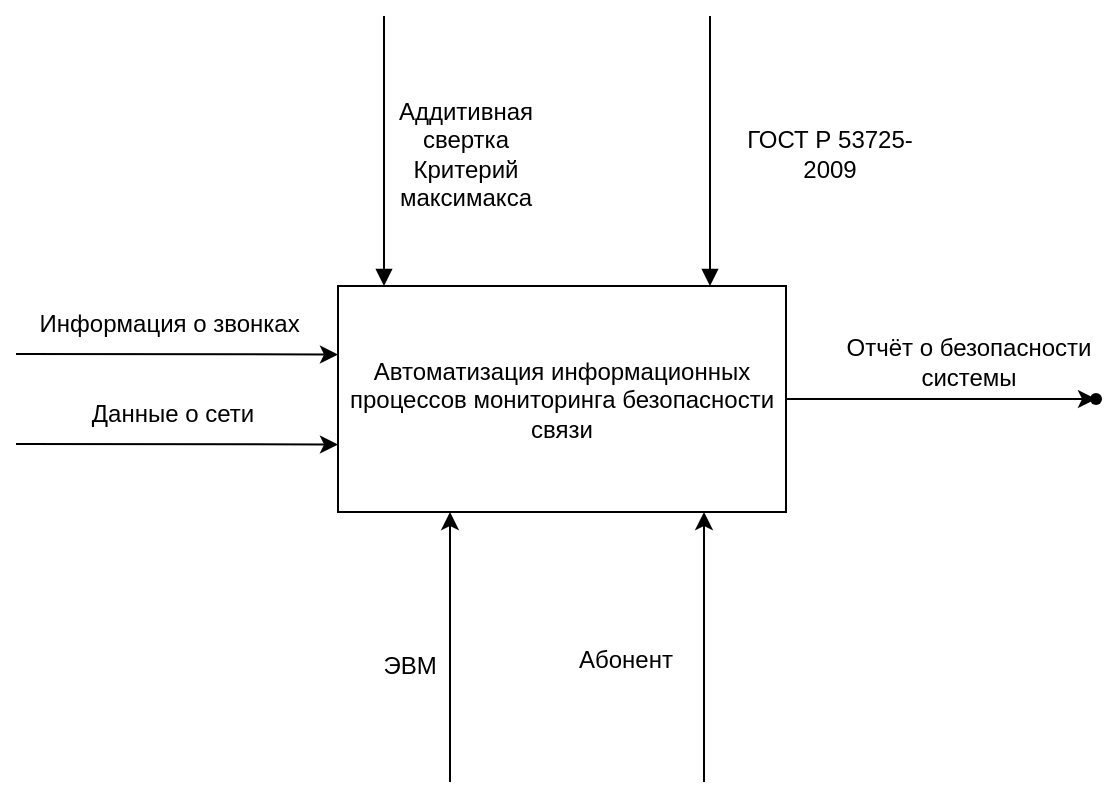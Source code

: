 <mxfile pages="3">
    <diagram name="САДТ" id="ESCYEztlNTcQrR1-TeIO">
        <mxGraphModel dx="545" dy="433" grid="1" gridSize="10" guides="1" tooltips="1" connect="1" arrows="1" fold="1" page="1" pageScale="1" pageWidth="827" pageHeight="1169" math="0" shadow="0">
            <root>
                <mxCell id="0"/>
                <mxCell id="1" parent="0"/>
                <mxCell id="3oDF9RJwYyq4b0kudUCA-1" value="" style="edgeStyle=orthogonalEdgeStyle;rounded=0;orthogonalLoop=1;jettySize=auto;html=1;" parent="1" source="3oDF9RJwYyq4b0kudUCA-2" target="3oDF9RJwYyq4b0kudUCA-3" edge="1">
                    <mxGeometry relative="1" as="geometry"/>
                </mxCell>
                <mxCell id="3oDF9RJwYyq4b0kudUCA-2" value="Автоматизация информационных процессов мониторинга безопасности связи" style="rounded=0;whiteSpace=wrap;html=1;" parent="1" vertex="1">
                    <mxGeometry x="300" y="220" width="224" height="113" as="geometry"/>
                </mxCell>
                <mxCell id="3oDF9RJwYyq4b0kudUCA-3" value="" style="shape=waypoint;sketch=0;size=6;pointerEvents=1;points=[];fillColor=default;resizable=0;rotatable=0;perimeter=centerPerimeter;snapToPoint=1;rounded=0;" parent="1" vertex="1">
                    <mxGeometry x="669" y="266.5" width="20" height="20" as="geometry"/>
                </mxCell>
                <mxCell id="3oDF9RJwYyq4b0kudUCA-4" value="Отчёт о безопасности системы" style="text;html=1;align=center;verticalAlign=middle;whiteSpace=wrap;rounded=0;" parent="1" vertex="1">
                    <mxGeometry x="542" y="243" width="147" height="30" as="geometry"/>
                </mxCell>
                <mxCell id="3oDF9RJwYyq4b0kudUCA-5" value="" style="endArrow=classic;html=1;rounded=0;entryX=0;entryY=0.25;entryDx=0;entryDy=0;" parent="1" edge="1">
                    <mxGeometry width="50" height="50" relative="1" as="geometry">
                        <mxPoint x="139" y="254" as="sourcePoint"/>
                        <mxPoint x="300" y="254.25" as="targetPoint"/>
                    </mxGeometry>
                </mxCell>
                <mxCell id="3oDF9RJwYyq4b0kudUCA-6" value="Информация о звонках&amp;nbsp;" style="text;html=1;align=center;verticalAlign=middle;whiteSpace=wrap;rounded=0;" parent="1" vertex="1">
                    <mxGeometry x="146" y="224" width="143" height="30" as="geometry"/>
                </mxCell>
                <mxCell id="3oDF9RJwYyq4b0kudUCA-7" value="" style="endArrow=classic;html=1;rounded=0;entryX=0.25;entryY=1;entryDx=0;entryDy=0;" parent="1" target="3oDF9RJwYyq4b0kudUCA-2" edge="1">
                    <mxGeometry width="50" height="50" relative="1" as="geometry">
                        <mxPoint x="356" y="468" as="sourcePoint"/>
                        <mxPoint x="411" y="418" as="targetPoint"/>
                    </mxGeometry>
                </mxCell>
                <mxCell id="3oDF9RJwYyq4b0kudUCA-8" value="ЭВМ" style="text;html=1;align=center;verticalAlign=middle;whiteSpace=wrap;rounded=0;" parent="1" vertex="1">
                    <mxGeometry x="306" y="395" width="60" height="30" as="geometry"/>
                </mxCell>
                <mxCell id="3oDF9RJwYyq4b0kudUCA-9" value="" style="endArrow=classic;html=1;rounded=0;entryX=0.25;entryY=1;entryDx=0;entryDy=0;" parent="1" edge="1">
                    <mxGeometry width="50" height="50" relative="1" as="geometry">
                        <mxPoint x="483" y="468" as="sourcePoint"/>
                        <mxPoint x="483" y="333" as="targetPoint"/>
                    </mxGeometry>
                </mxCell>
                <mxCell id="3oDF9RJwYyq4b0kudUCA-10" value="Абонент" style="text;html=1;align=center;verticalAlign=middle;whiteSpace=wrap;rounded=0;" parent="1" vertex="1">
                    <mxGeometry x="414" y="392" width="60" height="30" as="geometry"/>
                </mxCell>
                <mxCell id="3oDF9RJwYyq4b0kudUCA-11" value="" style="endArrow=none;html=1;rounded=0;entryX=0.25;entryY=1;entryDx=0;entryDy=0;startArrow=block;startFill=1;" parent="1" edge="1">
                    <mxGeometry width="50" height="50" relative="1" as="geometry">
                        <mxPoint x="486" y="220" as="sourcePoint"/>
                        <mxPoint x="486" y="85" as="targetPoint"/>
                    </mxGeometry>
                </mxCell>
                <mxCell id="3oDF9RJwYyq4b0kudUCA-12" value="ГОСТ Р 53725-2009" style="text;html=1;align=center;verticalAlign=middle;whiteSpace=wrap;rounded=0;" parent="1" vertex="1">
                    <mxGeometry x="503" y="139" width="86" height="30" as="geometry"/>
                </mxCell>
                <mxCell id="3oDF9RJwYyq4b0kudUCA-13" value="" style="endArrow=none;html=1;rounded=0;entryX=0.25;entryY=1;entryDx=0;entryDy=0;startArrow=block;startFill=1;" parent="1" edge="1">
                    <mxGeometry width="50" height="50" relative="1" as="geometry">
                        <mxPoint x="323" y="220" as="sourcePoint"/>
                        <mxPoint x="323" y="85" as="targetPoint"/>
                    </mxGeometry>
                </mxCell>
                <mxCell id="3oDF9RJwYyq4b0kudUCA-14" value="Аддитивная свертка&lt;div&gt;Критерий максимакса&lt;/div&gt;" style="text;html=1;align=center;verticalAlign=middle;whiteSpace=wrap;rounded=0;" parent="1" vertex="1">
                    <mxGeometry x="321" y="139" width="86" height="30" as="geometry"/>
                </mxCell>
                <mxCell id="3oDF9RJwYyq4b0kudUCA-15" value="" style="endArrow=classic;html=1;rounded=0;entryX=0;entryY=0.25;entryDx=0;entryDy=0;" parent="1" edge="1">
                    <mxGeometry width="50" height="50" relative="1" as="geometry">
                        <mxPoint x="139" y="299" as="sourcePoint"/>
                        <mxPoint x="300" y="299.25" as="targetPoint"/>
                    </mxGeometry>
                </mxCell>
                <mxCell id="3oDF9RJwYyq4b0kudUCA-16" value="Данные о сети" style="text;html=1;align=center;verticalAlign=middle;whiteSpace=wrap;rounded=0;" parent="1" vertex="1">
                    <mxGeometry x="146" y="269" width="143" height="30" as="geometry"/>
                </mxCell>
            </root>
        </mxGraphModel>
    </diagram>
    <diagram name="ДТФ" id="qJXmvv26m5qyTUK_ZN8c">
        <mxGraphModel dx="779" dy="619" grid="1" gridSize="10" guides="1" tooltips="1" connect="1" arrows="1" fold="1" page="1" pageScale="1" pageWidth="827" pageHeight="1169" math="0" shadow="0">
            <root>
                <mxCell id="0"/>
                <mxCell id="1" parent="0"/>
                <mxCell id="7swIKjaQ_0szPeU-VagZ-3" style="edgeStyle=orthogonalEdgeStyle;rounded=0;orthogonalLoop=1;jettySize=auto;html=1;exitX=1;exitY=0.5;exitDx=0;exitDy=0;entryX=0;entryY=0.5;entryDx=0;entryDy=0;" parent="1" source="7swIKjaQ_0szPeU-VagZ-1" target="7swIKjaQ_0szPeU-VagZ-2" edge="1">
                    <mxGeometry relative="1" as="geometry"/>
                </mxCell>
                <mxCell id="7swIKjaQ_0szPeU-VagZ-4" value="Входной трафик" style="edgeLabel;html=1;align=center;verticalAlign=middle;resizable=0;points=[];" parent="7swIKjaQ_0szPeU-VagZ-3" vertex="1" connectable="0">
                    <mxGeometry x="0.212" y="-1" relative="1" as="geometry">
                        <mxPoint x="-23" y="-21" as="offset"/>
                    </mxGeometry>
                </mxCell>
                <mxCell id="7swIKjaQ_0szPeU-VagZ-1" value="Абонент" style="rounded=0;whiteSpace=wrap;html=1;" parent="1" vertex="1">
                    <mxGeometry x="30" y="80" width="120" height="60" as="geometry"/>
                </mxCell>
                <mxCell id="7swIKjaQ_0szPeU-VagZ-6" style="edgeStyle=orthogonalEdgeStyle;rounded=0;orthogonalLoop=1;jettySize=auto;html=1;exitX=1;exitY=0.5;exitDx=0;exitDy=0;entryX=0;entryY=0.5;entryDx=0;entryDy=0;" parent="1" source="7swIKjaQ_0szPeU-VagZ-2" target="7swIKjaQ_0szPeU-VagZ-5" edge="1">
                    <mxGeometry relative="1" as="geometry"/>
                </mxCell>
                <mxCell id="7swIKjaQ_0szPeU-VagZ-7" value="&lt;div&gt;Отчёт&lt;/div&gt;" style="edgeLabel;html=1;align=center;verticalAlign=middle;resizable=0;points=[];" parent="7swIKjaQ_0szPeU-VagZ-6" vertex="1" connectable="0">
                    <mxGeometry x="-0.164" relative="1" as="geometry">
                        <mxPoint y="-18" as="offset"/>
                    </mxGeometry>
                </mxCell>
                <mxCell id="7swIKjaQ_0szPeU-VagZ-12" style="edgeStyle=orthogonalEdgeStyle;rounded=0;orthogonalLoop=1;jettySize=auto;html=1;exitX=0.75;exitY=1;exitDx=0;exitDy=0;entryX=0.75;entryY=0;entryDx=0;entryDy=0;" parent="1" source="7swIKjaQ_0szPeU-VagZ-2" target="7swIKjaQ_0szPeU-VagZ-8" edge="1">
                    <mxGeometry relative="1" as="geometry"/>
                </mxCell>
                <mxCell id="7swIKjaQ_0szPeU-VagZ-13" value="&lt;div&gt;Внесение&lt;/div&gt;&lt;div&gt;данных&lt;/div&gt;" style="edgeLabel;html=1;align=center;verticalAlign=middle;resizable=0;points=[];" parent="7swIKjaQ_0szPeU-VagZ-12" vertex="1" connectable="0">
                    <mxGeometry x="-0.336" y="1" relative="1" as="geometry">
                        <mxPoint x="35" y="3" as="offset"/>
                    </mxGeometry>
                </mxCell>
                <mxCell id="7swIKjaQ_0szPeU-VagZ-2" value="Автоматизация информационных процессов мониторинга безопасности связи" style="rounded=0;whiteSpace=wrap;html=1;" parent="1" vertex="1">
                    <mxGeometry x="320" y="70" width="206" height="80" as="geometry"/>
                </mxCell>
                <mxCell id="7swIKjaQ_0szPeU-VagZ-5" value="Оператор" style="rounded=0;whiteSpace=wrap;html=1;" parent="1" vertex="1">
                    <mxGeometry x="660" y="80" width="120" height="60" as="geometry"/>
                </mxCell>
                <mxCell id="7swIKjaQ_0szPeU-VagZ-10" style="edgeStyle=orthogonalEdgeStyle;rounded=0;orthogonalLoop=1;jettySize=auto;html=1;exitX=0.25;exitY=0;exitDx=0;exitDy=0;entryX=0.25;entryY=1;entryDx=0;entryDy=0;" parent="1" source="7swIKjaQ_0szPeU-VagZ-8" target="7swIKjaQ_0szPeU-VagZ-2" edge="1">
                    <mxGeometry relative="1" as="geometry"/>
                </mxCell>
                <mxCell id="7swIKjaQ_0szPeU-VagZ-11" value="&lt;div&gt;Проверка&lt;/div&gt;&lt;div&gt;блокировки&lt;/div&gt;" style="edgeLabel;html=1;align=center;verticalAlign=middle;resizable=0;points=[];" parent="7swIKjaQ_0szPeU-VagZ-10" vertex="1" connectable="0">
                    <mxGeometry x="0.408" relative="1" as="geometry">
                        <mxPoint x="-41" y="8" as="offset"/>
                    </mxGeometry>
                </mxCell>
                <mxCell id="7swIKjaQ_0szPeU-VagZ-8" value="База данных" style="rounded=0;whiteSpace=wrap;html=1;" parent="1" vertex="1">
                    <mxGeometry x="363" y="240" width="120" height="60" as="geometry"/>
                </mxCell>
            </root>
        </mxGraphModel>
    </diagram>
    <diagram name="Блок-схема" id="8KQUNvCfveNkr0bGA2l7">
        <mxGraphModel dx="1557" dy="1237" grid="1" gridSize="10" guides="1" tooltips="1" connect="1" arrows="1" fold="1" page="1" pageScale="1" pageWidth="827" pageHeight="1169" math="0" shadow="0">
            <root>
                <mxCell id="0"/>
                <mxCell id="1" parent="0"/>
                <mxCell id="c5pkBYZIclpQ0qLScukb-1" style="edgeStyle=orthogonalEdgeStyle;rounded=0;orthogonalLoop=1;jettySize=auto;html=1;exitX=0.5;exitY=1;exitDx=0;exitDy=0;exitPerimeter=0;entryX=0.5;entryY=0;entryDx=0;entryDy=0;fontFamily=Times New Roman;fontSize=14;" parent="1" source="c5pkBYZIclpQ0qLScukb-2" target="c5pkBYZIclpQ0qLScukb-4" edge="1">
                    <mxGeometry relative="1" as="geometry"/>
                </mxCell>
                <mxCell id="c5pkBYZIclpQ0qLScukb-2" value="Начало" style="strokeWidth=2;html=1;shape=mxgraph.flowchart.terminator;whiteSpace=wrap;fontFamily=Times New Roman;fontSize=14;" parent="1" vertex="1">
                    <mxGeometry x="85" y="250" width="100" height="60" as="geometry"/>
                </mxCell>
                <mxCell id="c5pkBYZIclpQ0qLScukb-3" style="edgeStyle=orthogonalEdgeStyle;rounded=0;orthogonalLoop=1;jettySize=auto;html=1;exitX=0.5;exitY=1;exitDx=0;exitDy=0;entryX=0.5;entryY=0;entryDx=0;entryDy=0;fontFamily=Times New Roman;fontSize=14;" parent="1" source="c5pkBYZIclpQ0qLScukb-4" target="c5pkBYZIclpQ0qLScukb-9" edge="1">
                    <mxGeometry relative="1" as="geometry">
                        <mxPoint x="135" y="430" as="targetPoint"/>
                    </mxGeometry>
                </mxCell>
                <mxCell id="c5pkBYZIclpQ0qLScukb-4" value="&lt;div&gt;Заполнение таблиц&lt;/div&gt;" style="shape=parallelogram;perimeter=parallelogramPerimeter;whiteSpace=wrap;html=1;fixedSize=1;fontFamily=Times New Roman;fontSize=14;" parent="1" vertex="1">
                    <mxGeometry y="340" width="270" height="60" as="geometry"/>
                </mxCell>
                <mxCell id="c5pkBYZIclpQ0qLScukb-5" value="Вывод общих результатов&amp;nbsp;" style="shape=parallelogram;perimeter=parallelogramPerimeter;whiteSpace=wrap;html=1;fixedSize=1;fontFamily=Times New Roman;fontSize=14;" parent="1" vertex="1">
                    <mxGeometry x="2.5" y="610" width="267.5" height="70" as="geometry"/>
                </mxCell>
                <mxCell id="c5pkBYZIclpQ0qLScukb-6" value="Конец" style="strokeWidth=2;html=1;shape=mxgraph.flowchart.terminator;whiteSpace=wrap;fontFamily=Times New Roman;fontSize=14;" parent="1" vertex="1">
                    <mxGeometry x="86.25" y="710" width="100" height="60" as="geometry"/>
                </mxCell>
                <mxCell id="c5pkBYZIclpQ0qLScukb-7" style="edgeStyle=orthogonalEdgeStyle;rounded=0;orthogonalLoop=1;jettySize=auto;html=1;exitX=0.5;exitY=1;exitDx=0;exitDy=0;entryX=0.5;entryY=0;entryDx=0;entryDy=0;entryPerimeter=0;fontFamily=Times New Roman;fontSize=14;" parent="1" source="c5pkBYZIclpQ0qLScukb-5" target="c5pkBYZIclpQ0qLScukb-6" edge="1">
                    <mxGeometry relative="1" as="geometry"/>
                </mxCell>
                <mxCell id="c5pkBYZIclpQ0qLScukb-8" value="" style="edgeStyle=orthogonalEdgeStyle;rounded=0;orthogonalLoop=1;jettySize=auto;html=1;exitX=0.5;exitY=1;exitDx=0;exitDy=0;entryX=0.5;entryY=0;entryDx=0;entryDy=0;" parent="1" source="c5pkBYZIclpQ0qLScukb-9" target="c5pkBYZIclpQ0qLScukb-11" edge="1">
                    <mxGeometry relative="1" as="geometry">
                        <mxPoint x="135" y="520" as="targetPoint"/>
                    </mxGeometry>
                </mxCell>
                <mxCell id="c5pkBYZIclpQ0qLScukb-9" value="Метод аддитивной свёртки" style="shape=process;whiteSpace=wrap;html=1;backgroundOutline=1;" parent="1" vertex="1">
                    <mxGeometry x="15" y="430" width="240" height="60" as="geometry"/>
                </mxCell>
                <mxCell id="c5pkBYZIclpQ0qLScukb-10" style="edgeStyle=orthogonalEdgeStyle;rounded=0;orthogonalLoop=1;jettySize=auto;html=1;exitX=0.5;exitY=1;exitDx=0;exitDy=0;entryX=0.5;entryY=0;entryDx=0;entryDy=0;" parent="1" source="c5pkBYZIclpQ0qLScukb-11" target="c5pkBYZIclpQ0qLScukb-5" edge="1">
                    <mxGeometry relative="1" as="geometry"/>
                </mxCell>
                <mxCell id="c5pkBYZIclpQ0qLScukb-11" value="Критерий максимакса" style="shape=process;whiteSpace=wrap;html=1;backgroundOutline=1;" parent="1" vertex="1">
                    <mxGeometry x="15" y="520" width="240" height="60" as="geometry"/>
                </mxCell>
                <mxCell id="c5pkBYZIclpQ0qLScukb-12" style="edgeStyle=orthogonalEdgeStyle;rounded=0;orthogonalLoop=1;jettySize=auto;html=1;exitX=0.5;exitY=1;exitDx=0;exitDy=0;exitPerimeter=0;entryX=0.5;entryY=0;entryDx=0;entryDy=0;" parent="1" source="c5pkBYZIclpQ0qLScukb-13" target="c5pkBYZIclpQ0qLScukb-15" edge="1">
                    <mxGeometry relative="1" as="geometry"/>
                </mxCell>
                <mxCell id="c5pkBYZIclpQ0qLScukb-13" value="&lt;pre style=&quot;font-family: &amp;quot;JetBrains Mono&amp;quot;, monospace;&quot;&gt;Критерий максимакса&lt;/pre&gt;" style="strokeWidth=2;html=1;shape=mxgraph.flowchart.terminator;whiteSpace=wrap;fontFamily=Times New Roman;fontSize=14;" parent="1" vertex="1">
                    <mxGeometry x="710" y="50" width="160" height="60" as="geometry"/>
                </mxCell>
                <mxCell id="c5pkBYZIclpQ0qLScukb-14" style="edgeStyle=orthogonalEdgeStyle;rounded=0;orthogonalLoop=1;jettySize=auto;html=1;exitX=0.5;exitY=1;exitDx=0;exitDy=0;entryX=0.5;entryY=0;entryDx=0;entryDy=0;" parent="1" source="c5pkBYZIclpQ0qLScukb-15" edge="1">
                    <mxGeometry relative="1" as="geometry">
                        <mxPoint x="790" y="230" as="targetPoint"/>
                    </mxGeometry>
                </mxCell>
                <mxCell id="c5pkBYZIclpQ0qLScukb-15" value="Получение списка " style="shape=parallelogram;perimeter=parallelogramPerimeter;whiteSpace=wrap;html=1;fixedSize=1;fontFamily=Times New Roman;fontSize=14;" parent="1" vertex="1">
                    <mxGeometry x="700" y="140" width="180" height="60" as="geometry"/>
                </mxCell>
                <mxCell id="c5pkBYZIclpQ0qLScukb-16" value="Возврат подхода с наибольшим критерием" style="shape=parallelogram;perimeter=parallelogramPerimeter;whiteSpace=wrap;html=1;fixedSize=1;fontFamily=Times New Roman;fontSize=14;" parent="1" vertex="1">
                    <mxGeometry x="700" y="474.5" width="180" height="55.5" as="geometry"/>
                </mxCell>
                <mxCell id="c5pkBYZIclpQ0qLScukb-17" value="&lt;pre style=&quot;font-family: &amp;quot;JetBrains Mono&amp;quot;, monospace;&quot;&gt;return&lt;/pre&gt;" style="strokeWidth=2;html=1;shape=mxgraph.flowchart.terminator;whiteSpace=wrap;fontFamily=Times New Roman;fontSize=14;" parent="1" vertex="1">
                    <mxGeometry x="710" y="560" width="160" height="60" as="geometry"/>
                </mxCell>
                <mxCell id="c5pkBYZIclpQ0qLScukb-18" style="edgeStyle=orthogonalEdgeStyle;rounded=0;orthogonalLoop=1;jettySize=auto;html=1;exitX=0.5;exitY=1;exitDx=0;exitDy=0;entryX=0.5;entryY=0;entryDx=0;entryDy=0;entryPerimeter=0;" parent="1" source="c5pkBYZIclpQ0qLScukb-16" target="c5pkBYZIclpQ0qLScukb-17" edge="1">
                    <mxGeometry relative="1" as="geometry"/>
                </mxCell>
                <mxCell id="c5pkBYZIclpQ0qLScukb-19" style="edgeStyle=orthogonalEdgeStyle;rounded=0;orthogonalLoop=1;jettySize=auto;html=1;entryX=0.5;entryY=0;entryDx=0;entryDy=0;" parent="1" target="c5pkBYZIclpQ0qLScukb-24" edge="1">
                    <mxGeometry relative="1" as="geometry">
                        <mxPoint x="790" y="200" as="sourcePoint"/>
                    </mxGeometry>
                </mxCell>
                <mxCell id="c5pkBYZIclpQ0qLScukb-20" style="edgeStyle=orthogonalEdgeStyle;rounded=0;orthogonalLoop=1;jettySize=auto;html=1;entryX=1;entryY=0.5;entryDx=0;entryDy=0;" parent="1" source="c5pkBYZIclpQ0qLScukb-21" target="c5pkBYZIclpQ0qLScukb-24" edge="1">
                    <mxGeometry relative="1" as="geometry">
                        <Array as="points">
                            <mxPoint x="900" y="390"/>
                            <mxPoint x="900" y="270"/>
                        </Array>
                    </mxGeometry>
                </mxCell>
                <mxCell id="c5pkBYZIclpQ0qLScukb-21" value="i = max(parameters)" style="rounded=0;whiteSpace=wrap;html=1;" parent="1" vertex="1">
                    <mxGeometry x="700" y="350" width="180" height="60" as="geometry"/>
                </mxCell>
                <mxCell id="c5pkBYZIclpQ0qLScukb-22" style="edgeStyle=orthogonalEdgeStyle;rounded=0;orthogonalLoop=1;jettySize=auto;html=1;entryX=0.5;entryY=0;entryDx=0;entryDy=0;" parent="1" source="c5pkBYZIclpQ0qLScukb-24" target="c5pkBYZIclpQ0qLScukb-21" edge="1">
                    <mxGeometry relative="1" as="geometry"/>
                </mxCell>
                <mxCell id="c5pkBYZIclpQ0qLScukb-23" style="edgeStyle=orthogonalEdgeStyle;rounded=0;orthogonalLoop=1;jettySize=auto;html=1;entryX=0.5;entryY=0;entryDx=0;entryDy=0;" parent="1" source="c5pkBYZIclpQ0qLScukb-24" edge="1">
                    <mxGeometry relative="1" as="geometry">
                        <mxPoint x="790" y="476" as="targetPoint"/>
                        <Array as="points">
                            <mxPoint x="660" y="270"/>
                            <mxPoint x="660" y="450"/>
                            <mxPoint x="790" y="450"/>
                        </Array>
                    </mxGeometry>
                </mxCell>
                <mxCell id="c5pkBYZIclpQ0qLScukb-24" value="i &amp;lt; table.Lenght" style="rhombus;whiteSpace=wrap;html=1;" parent="1" vertex="1">
                    <mxGeometry x="700" y="230" width="180" height="80" as="geometry"/>
                </mxCell>
                <mxCell id="c5pkBYZIclpQ0qLScukb-25" value="Да" style="text;html=1;align=center;verticalAlign=middle;resizable=0;points=[];autosize=1;strokeColor=none;fillColor=none;" parent="1" vertex="1">
                    <mxGeometry x="790" y="310" width="40" height="30" as="geometry"/>
                </mxCell>
                <mxCell id="c5pkBYZIclpQ0qLScukb-26" value="&lt;div&gt;Нет&lt;/div&gt;" style="text;html=1;align=center;verticalAlign=middle;resizable=0;points=[];autosize=1;strokeColor=none;fillColor=none;" parent="1" vertex="1">
                    <mxGeometry x="660" y="240" width="40" height="30" as="geometry"/>
                </mxCell>
                <mxCell id="c5pkBYZIclpQ0qLScukb-27" style="edgeStyle=orthogonalEdgeStyle;rounded=0;orthogonalLoop=1;jettySize=auto;html=1;exitX=0.5;exitY=1;exitDx=0;exitDy=0;entryX=0.5;entryY=0;entryDx=0;entryDy=0;" parent="1" source="c5pkBYZIclpQ0qLScukb-28" target="c5pkBYZIclpQ0qLScukb-30" edge="1">
                    <mxGeometry relative="1" as="geometry"/>
                </mxCell>
                <mxCell id="c5pkBYZIclpQ0qLScukb-28" value="i, i &amp;lt; table.length" style="shape=loopLimit;whiteSpace=wrap;html=1;" parent="1" vertex="1">
                    <mxGeometry x="435" y="290" width="170" height="60" as="geometry"/>
                </mxCell>
                <mxCell id="c5pkBYZIclpQ0qLScukb-29" style="edgeStyle=orthogonalEdgeStyle;rounded=0;orthogonalLoop=1;jettySize=auto;html=1;exitX=0.5;exitY=1;exitDx=0;exitDy=0;entryX=0.5;entryY=1;entryDx=0;entryDy=0;" parent="1" source="c5pkBYZIclpQ0qLScukb-30" target="c5pkBYZIclpQ0qLScukb-32" edge="1">
                    <mxGeometry relative="1" as="geometry"/>
                </mxCell>
                <mxCell id="c5pkBYZIclpQ0qLScukb-30" value="best[i] = best(value)" style="rounded=0;whiteSpace=wrap;html=1;" parent="1" vertex="1">
                    <mxGeometry x="435" y="380" width="170" height="60" as="geometry"/>
                </mxCell>
                <mxCell id="c5pkBYZIclpQ0qLScukb-31" style="edgeStyle=orthogonalEdgeStyle;rounded=0;orthogonalLoop=1;jettySize=auto;html=1;exitX=0.5;exitY=0;exitDx=0;exitDy=0;entryX=0.5;entryY=0;entryDx=0;entryDy=0;" parent="1" source="c5pkBYZIclpQ0qLScukb-32" target="c5pkBYZIclpQ0qLScukb-34" edge="1">
                    <mxGeometry relative="1" as="geometry"/>
                </mxCell>
                <mxCell id="c5pkBYZIclpQ0qLScukb-32" value="i++" style="shape=loopLimit;whiteSpace=wrap;html=1;direction=west;" parent="1" vertex="1">
                    <mxGeometry x="435" y="470" width="170" height="60" as="geometry"/>
                </mxCell>
                <mxCell id="c5pkBYZIclpQ0qLScukb-33" style="edgeStyle=orthogonalEdgeStyle;rounded=0;orthogonalLoop=1;jettySize=auto;html=1;exitX=0.5;exitY=1;exitDx=0;exitDy=0;entryX=0.5;entryY=0;entryDx=0;entryDy=0;" parent="1" source="c5pkBYZIclpQ0qLScukb-34" target="c5pkBYZIclpQ0qLScukb-36" edge="1">
                    <mxGeometry relative="1" as="geometry"/>
                </mxCell>
                <mxCell id="c5pkBYZIclpQ0qLScukb-34" value="i, i &amp;lt; table.length" style="shape=loopLimit;whiteSpace=wrap;html=1;" parent="1" vertex="1">
                    <mxGeometry x="435" y="570" width="170" height="60" as="geometry"/>
                </mxCell>
                <mxCell id="c5pkBYZIclpQ0qLScukb-35" style="edgeStyle=orthogonalEdgeStyle;rounded=0;orthogonalLoop=1;jettySize=auto;html=1;exitX=0.5;exitY=1;exitDx=0;exitDy=0;entryX=0.5;entryY=1;entryDx=0;entryDy=0;" parent="1" source="c5pkBYZIclpQ0qLScukb-36" target="c5pkBYZIclpQ0qLScukb-38" edge="1">
                    <mxGeometry relative="1" as="geometry"/>
                </mxCell>
                <mxCell id="c5pkBYZIclpQ0qLScukb-36" value="vall = weight * value/best[i]" style="rounded=0;whiteSpace=wrap;html=1;" parent="1" vertex="1">
                    <mxGeometry x="435" y="660" width="170" height="60" as="geometry"/>
                </mxCell>
                <mxCell id="c5pkBYZIclpQ0qLScukb-37" style="edgeStyle=orthogonalEdgeStyle;rounded=0;orthogonalLoop=1;jettySize=auto;html=1;exitX=0.5;exitY=0;exitDx=0;exitDy=0;entryX=0.5;entryY=0;entryDx=0;entryDy=0;" parent="1" source="c5pkBYZIclpQ0qLScukb-38" target="c5pkBYZIclpQ0qLScukb-39" edge="1">
                    <mxGeometry relative="1" as="geometry"/>
                </mxCell>
                <mxCell id="c5pkBYZIclpQ0qLScukb-38" value="i++" style="shape=loopLimit;whiteSpace=wrap;html=1;direction=west;" parent="1" vertex="1">
                    <mxGeometry x="435" y="750" width="170" height="60" as="geometry"/>
                </mxCell>
                <mxCell id="c5pkBYZIclpQ0qLScukb-39" value="Выбор более подходящего подхода " style="rounded=0;whiteSpace=wrap;html=1;" parent="1" vertex="1">
                    <mxGeometry x="435" y="840" width="170" height="60" as="geometry"/>
                </mxCell>
                <mxCell id="c5pkBYZIclpQ0qLScukb-40" value="&lt;pre style=&quot;font-family: &amp;quot;JetBrains Mono&amp;quot;, monospace;&quot;&gt;return&lt;/pre&gt;" style="strokeWidth=2;html=1;shape=mxgraph.flowchart.terminator;whiteSpace=wrap;fontFamily=Times New Roman;fontSize=14;" parent="1" vertex="1">
                    <mxGeometry x="440" y="930" width="160" height="60" as="geometry"/>
                </mxCell>
                <mxCell id="c5pkBYZIclpQ0qLScukb-41" style="edgeStyle=orthogonalEdgeStyle;rounded=0;orthogonalLoop=1;jettySize=auto;html=1;exitX=0.5;exitY=1;exitDx=0;exitDy=0;entryX=0.5;entryY=0;entryDx=0;entryDy=0;entryPerimeter=0;" parent="1" source="c5pkBYZIclpQ0qLScukb-39" target="c5pkBYZIclpQ0qLScukb-40" edge="1">
                    <mxGeometry relative="1" as="geometry"/>
                </mxCell>
                <mxCell id="c5pkBYZIclpQ0qLScukb-42" style="edgeStyle=orthogonalEdgeStyle;rounded=0;orthogonalLoop=1;jettySize=auto;html=1;exitX=0.5;exitY=1;exitDx=0;exitDy=0;entryX=0.5;entryY=0;entryDx=0;entryDy=0;" parent="1" source="c5pkBYZIclpQ0qLScukb-43" target="c5pkBYZIclpQ0qLScukb-45" edge="1">
                    <mxGeometry relative="1" as="geometry"/>
                </mxCell>
                <mxCell id="c5pkBYZIclpQ0qLScukb-43" value="Получение списка" style="shape=parallelogram;perimeter=parallelogramPerimeter;whiteSpace=wrap;html=1;fixedSize=1;fontFamily=Times New Roman;fontSize=14;" parent="1" vertex="1">
                    <mxGeometry x="430" y="120" width="180" height="60" as="geometry"/>
                </mxCell>
                <mxCell id="c5pkBYZIclpQ0qLScukb-44" style="edgeStyle=orthogonalEdgeStyle;rounded=0;orthogonalLoop=1;jettySize=auto;html=1;exitX=0.5;exitY=1;exitDx=0;exitDy=0;entryX=0.5;entryY=0;entryDx=0;entryDy=0;" parent="1" source="c5pkBYZIclpQ0qLScukb-45" target="c5pkBYZIclpQ0qLScukb-28" edge="1">
                    <mxGeometry relative="1" as="geometry"/>
                </mxCell>
                <mxCell id="c5pkBYZIclpQ0qLScukb-45" value="Определение веса каждого признака" style="rounded=0;whiteSpace=wrap;html=1;" parent="1" vertex="1">
                    <mxGeometry x="430" y="210" width="180" height="60" as="geometry"/>
                </mxCell>
                <mxCell id="c5pkBYZIclpQ0qLScukb-46" style="edgeStyle=orthogonalEdgeStyle;rounded=0;orthogonalLoop=1;jettySize=auto;html=1;exitX=0.5;exitY=1;exitDx=0;exitDy=0;exitPerimeter=0;entryX=0.5;entryY=0;entryDx=0;entryDy=0;" parent="1" source="c5pkBYZIclpQ0qLScukb-47" target="c5pkBYZIclpQ0qLScukb-43" edge="1">
                    <mxGeometry relative="1" as="geometry"/>
                </mxCell>
                <mxCell id="c5pkBYZIclpQ0qLScukb-47" value="Метод аддитивной свертки" style="strokeWidth=2;html=1;shape=mxgraph.flowchart.terminator;whiteSpace=wrap;fontFamily=Times New Roman;fontSize=14;" parent="1" vertex="1">
                    <mxGeometry x="440" y="40" width="160" height="60" as="geometry"/>
                </mxCell>
                <mxCell id="nAdNOOpReQoMwgpJvqKz-6" style="edgeStyle=orthogonalEdgeStyle;rounded=0;orthogonalLoop=1;jettySize=auto;html=1;exitX=0.5;exitY=1;exitDx=0;exitDy=0;exitPerimeter=0;entryX=0.5;entryY=0;entryDx=0;entryDy=0;" parent="1" source="nAdNOOpReQoMwgpJvqKz-1" target="nAdNOOpReQoMwgpJvqKz-2" edge="1">
                    <mxGeometry relative="1" as="geometry"/>
                </mxCell>
                <mxCell id="nAdNOOpReQoMwgpJvqKz-1" value="Начало" style="strokeWidth=2;html=1;shape=mxgraph.flowchart.terminator;whiteSpace=wrap;fontFamily=Times New Roman;fontSize=14;" parent="1" vertex="1">
                    <mxGeometry x="1180" y="30" width="100" height="60" as="geometry"/>
                </mxCell>
                <mxCell id="nAdNOOpReQoMwgpJvqKz-2" value="Выбор действия" style="rhombus;whiteSpace=wrap;html=1;" parent="1" vertex="1">
                    <mxGeometry x="1180" y="140" width="100" height="90" as="geometry"/>
                </mxCell>
                <mxCell id="BN9QCFomjCaZOKzZuMG_-1" style="edgeStyle=orthogonalEdgeStyle;rounded=0;orthogonalLoop=1;jettySize=auto;html=1;exitX=0;exitY=0.5;exitDx=0;exitDy=0;endArrow=none;startFill=0;" parent="1" source="nAdNOOpReQoMwgpJvqKz-3" edge="1">
                    <mxGeometry relative="1" as="geometry">
                        <mxPoint x="1230" y="325" as="targetPoint"/>
                    </mxGeometry>
                </mxCell>
                <mxCell id="2RJMYtjqBUETL294TDON-8" value="1" style="edgeLabel;html=1;align=center;verticalAlign=middle;resizable=0;points=[];" parent="BN9QCFomjCaZOKzZuMG_-1" vertex="1" connectable="0">
                    <mxGeometry x="0.54" relative="1" as="geometry">
                        <mxPoint x="-12" y="-15" as="offset"/>
                    </mxGeometry>
                </mxCell>
                <mxCell id="2RJMYtjqBUETL294TDON-5" style="edgeStyle=orthogonalEdgeStyle;rounded=0;orthogonalLoop=1;jettySize=auto;html=1;exitX=1;exitY=0.5;exitDx=0;exitDy=0;entryX=0;entryY=0.5;entryDx=0;entryDy=0;" parent="1" source="nAdNOOpReQoMwgpJvqKz-3" target="2RJMYtjqBUETL294TDON-4" edge="1">
                    <mxGeometry relative="1" as="geometry"/>
                </mxCell>
                <mxCell id="nAdNOOpReQoMwgpJvqKz-3" value="Метод аддитивной свёртки" style="shape=process;whiteSpace=wrap;html=1;backgroundOutline=1;" parent="1" vertex="1">
                    <mxGeometry x="1330" y="295" width="240" height="60" as="geometry"/>
                </mxCell>
                <mxCell id="2RJMYtjqBUETL294TDON-1" style="edgeStyle=orthogonalEdgeStyle;rounded=0;orthogonalLoop=1;jettySize=auto;html=1;exitX=0;exitY=0.5;exitDx=0;exitDy=0;endArrow=none;startFill=0;" parent="1" source="nAdNOOpReQoMwgpJvqKz-4" edge="1">
                    <mxGeometry relative="1" as="geometry">
                        <mxPoint x="1230" y="430" as="targetPoint"/>
                    </mxGeometry>
                </mxCell>
                <mxCell id="2RJMYtjqBUETL294TDON-9" value="2" style="edgeLabel;html=1;align=center;verticalAlign=middle;resizable=0;points=[];" parent="2RJMYtjqBUETL294TDON-1" vertex="1" connectable="0">
                    <mxGeometry x="0.64" y="1" relative="1" as="geometry">
                        <mxPoint x="-7" y="-11" as="offset"/>
                    </mxGeometry>
                </mxCell>
                <mxCell id="2RJMYtjqBUETL294TDON-7" style="edgeStyle=orthogonalEdgeStyle;rounded=0;orthogonalLoop=1;jettySize=auto;html=1;exitX=1;exitY=0.5;exitDx=0;exitDy=0;entryX=0;entryY=0.5;entryDx=0;entryDy=0;" parent="1" source="nAdNOOpReQoMwgpJvqKz-4" target="2RJMYtjqBUETL294TDON-6" edge="1">
                    <mxGeometry relative="1" as="geometry"/>
                </mxCell>
                <mxCell id="nAdNOOpReQoMwgpJvqKz-4" value="Критерий максимакса" style="shape=process;whiteSpace=wrap;html=1;backgroundOutline=1;" parent="1" vertex="1">
                    <mxGeometry x="1330" y="400" width="240" height="60" as="geometry"/>
                </mxCell>
                <mxCell id="nAdNOOpReQoMwgpJvqKz-5" value="Конец" style="strokeWidth=2;html=1;shape=mxgraph.flowchart.terminator;whiteSpace=wrap;fontFamily=Times New Roman;fontSize=14;" parent="1" vertex="1">
                    <mxGeometry x="1180" y="490" width="100" height="60" as="geometry"/>
                </mxCell>
                <mxCell id="nAdNOOpReQoMwgpJvqKz-7" value="&lt;font style=&quot;font-size: 14px;&quot; face=&quot;Times New Roman&quot;&gt;1 - Принятие решения&lt;/font&gt;&lt;div&gt;&lt;font style=&quot;font-size: 14px;&quot; face=&quot;Times New Roman&quot;&gt;в условиях определённости&lt;/font&gt;&lt;div&gt;&lt;font style=&quot;font-size: 14px;&quot; face=&quot;Times New Roman&quot;&gt;2 -&amp;nbsp;&lt;span style=&quot;background-color: transparent; color: light-dark(rgb(0, 0, 0), rgb(255, 255, 255));&quot;&gt;Принятие решения&lt;/span&gt;&lt;/font&gt;&lt;/div&gt;&lt;div&gt;&lt;span style=&quot;background-color: transparent; color: light-dark(rgb(0, 0, 0), rgb(255, 255, 255));&quot;&gt;&lt;font style=&quot;font-size: 14px;&quot; face=&quot;Times New Roman&quot;&gt;в условиях не определённости&lt;/font&gt;&lt;/span&gt;&lt;/div&gt;&lt;div&gt;&lt;span style=&quot;background-color: transparent; color: light-dark(rgb(0, 0, 0), rgb(255, 255, 255));&quot;&gt;&lt;font style=&quot;font-size: 14px;&quot; face=&quot;Times New Roman&quot;&gt;3 - Выход&lt;/font&gt;&lt;/span&gt;&lt;/div&gt;&lt;/div&gt;" style="strokeWidth=2;html=1;shape=mxgraph.flowchart.annotation_2;align=left;labelPosition=right;pointerEvents=1;" parent="1" vertex="1">
                    <mxGeometry x="1340" y="135" width="50" height="100" as="geometry"/>
                </mxCell>
                <mxCell id="nAdNOOpReQoMwgpJvqKz-8" style="edgeStyle=orthogonalEdgeStyle;rounded=0;orthogonalLoop=1;jettySize=auto;html=1;exitX=1;exitY=0.5;exitDx=0;exitDy=0;entryX=0;entryY=0.5;entryDx=0;entryDy=0;entryPerimeter=0;endArrow=none;startFill=0;dashed=1;dashPattern=8 8;" parent="1" source="nAdNOOpReQoMwgpJvqKz-2" target="nAdNOOpReQoMwgpJvqKz-7" edge="1">
                    <mxGeometry relative="1" as="geometry"/>
                </mxCell>
                <mxCell id="nAdNOOpReQoMwgpJvqKz-9" style="edgeStyle=orthogonalEdgeStyle;rounded=0;orthogonalLoop=1;jettySize=auto;html=1;exitX=0.5;exitY=1;exitDx=0;exitDy=0;entryX=0.5;entryY=0;entryDx=0;entryDy=0;entryPerimeter=0;endArrow=none;startFill=0;" parent="1" source="nAdNOOpReQoMwgpJvqKz-2" target="nAdNOOpReQoMwgpJvqKz-5" edge="1">
                    <mxGeometry relative="1" as="geometry"/>
                </mxCell>
                <mxCell id="2RJMYtjqBUETL294TDON-3" style="edgeStyle=orthogonalEdgeStyle;rounded=0;orthogonalLoop=1;jettySize=auto;html=1;" parent="1" source="2RJMYtjqBUETL294TDON-2" edge="1">
                    <mxGeometry relative="1" as="geometry">
                        <mxPoint x="1230" y="115" as="targetPoint"/>
                    </mxGeometry>
                </mxCell>
                <mxCell id="2RJMYtjqBUETL294TDON-2" value="A" style="ellipse;whiteSpace=wrap;html=1;aspect=fixed;" parent="1" vertex="1">
                    <mxGeometry x="1120" y="90" width="50" height="50" as="geometry"/>
                </mxCell>
                <mxCell id="2RJMYtjqBUETL294TDON-4" value="A" style="ellipse;whiteSpace=wrap;html=1;aspect=fixed;" parent="1" vertex="1">
                    <mxGeometry x="1610" y="300" width="50" height="50" as="geometry"/>
                </mxCell>
                <mxCell id="2RJMYtjqBUETL294TDON-6" value="A" style="ellipse;whiteSpace=wrap;html=1;aspect=fixed;" parent="1" vertex="1">
                    <mxGeometry x="1610" y="405" width="50" height="50" as="geometry"/>
                </mxCell>
                <mxCell id="2RJMYtjqBUETL294TDON-10" value="3" style="text;html=1;align=center;verticalAlign=middle;resizable=0;points=[];autosize=1;strokeColor=none;fillColor=none;" parent="1" vertex="1">
                    <mxGeometry x="1225" y="468" width="30" height="30" as="geometry"/>
                </mxCell>
            </root>
        </mxGraphModel>
    </diagram>
</mxfile>
